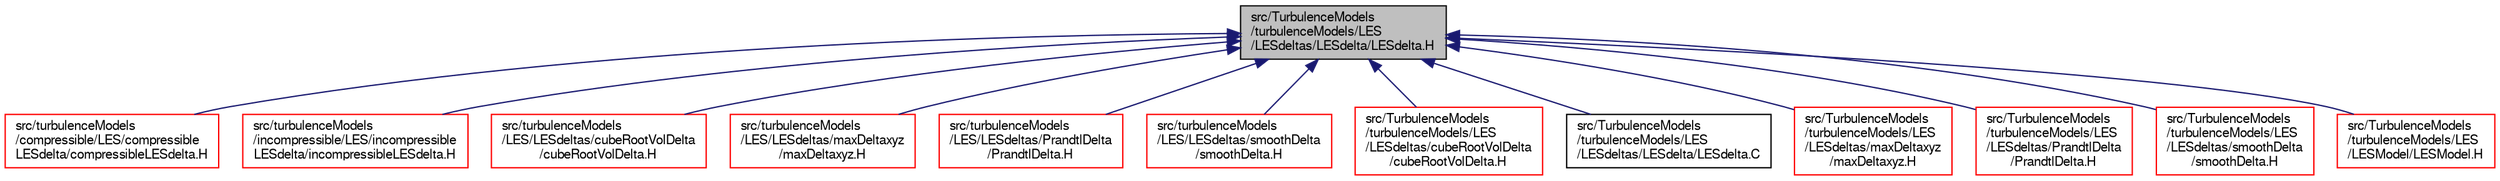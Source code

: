 digraph "src/TurbulenceModels/turbulenceModels/LES/LESdeltas/LESdelta/LESdelta.H"
{
  bgcolor="transparent";
  edge [fontname="FreeSans",fontsize="10",labelfontname="FreeSans",labelfontsize="10"];
  node [fontname="FreeSans",fontsize="10",shape=record];
  Node300 [label="src/TurbulenceModels\l/turbulenceModels/LES\l/LESdeltas/LESdelta/LESdelta.H",height=0.2,width=0.4,color="black", fillcolor="grey75", style="filled", fontcolor="black"];
  Node300 -> Node301 [dir="back",color="midnightblue",fontsize="10",style="solid",fontname="FreeSans"];
  Node301 [label="src/turbulenceModels\l/compressible/LES/compressible\lLESdelta/compressibleLESdelta.H",height=0.2,width=0.4,color="red",URL="$a17048.html"];
  Node300 -> Node307 [dir="back",color="midnightblue",fontsize="10",style="solid",fontname="FreeSans"];
  Node307 [label="src/turbulenceModels\l/incompressible/LES/incompressible\lLESdelta/incompressibleLESdelta.H",height=0.2,width=0.4,color="red",URL="$a17423.html"];
  Node300 -> Node325 [dir="back",color="midnightblue",fontsize="10",style="solid",fontname="FreeSans"];
  Node325 [label="src/turbulenceModels\l/LES/LESdeltas/cubeRootVolDelta\l/cubeRootVolDelta.H",height=0.2,width=0.4,color="red",URL="$a40460.html"];
  Node300 -> Node327 [dir="back",color="midnightblue",fontsize="10",style="solid",fontname="FreeSans"];
  Node327 [label="src/turbulenceModels\l/LES/LESdeltas/maxDeltaxyz\l/maxDeltaxyz.H",height=0.2,width=0.4,color="red",URL="$a40484.html"];
  Node300 -> Node329 [dir="back",color="midnightblue",fontsize="10",style="solid",fontname="FreeSans"];
  Node329 [label="src/turbulenceModels\l/LES/LESdeltas/PrandtlDelta\l/PrandtlDelta.H",height=0.2,width=0.4,color="red",URL="$a40496.html"];
  Node300 -> Node331 [dir="back",color="midnightblue",fontsize="10",style="solid",fontname="FreeSans"];
  Node331 [label="src/turbulenceModels\l/LES/LESdeltas/smoothDelta\l/smoothDelta.H",height=0.2,width=0.4,color="red",URL="$a40508.html"];
  Node300 -> Node333 [dir="back",color="midnightblue",fontsize="10",style="solid",fontname="FreeSans"];
  Node333 [label="src/TurbulenceModels\l/turbulenceModels/LES\l/LESdeltas/cubeRootVolDelta\l/cubeRootVolDelta.H",height=0.2,width=0.4,color="red",URL="$a40463.html"];
  Node300 -> Node335 [dir="back",color="midnightblue",fontsize="10",style="solid",fontname="FreeSans"];
  Node335 [label="src/TurbulenceModels\l/turbulenceModels/LES\l/LESdeltas/LESdelta/LESdelta.C",height=0.2,width=0.4,color="black",URL="$a40469.html"];
  Node300 -> Node336 [dir="back",color="midnightblue",fontsize="10",style="solid",fontname="FreeSans"];
  Node336 [label="src/TurbulenceModels\l/turbulenceModels/LES\l/LESdeltas/maxDeltaxyz\l/maxDeltaxyz.H",height=0.2,width=0.4,color="red",URL="$a40487.html"];
  Node300 -> Node338 [dir="back",color="midnightblue",fontsize="10",style="solid",fontname="FreeSans"];
  Node338 [label="src/TurbulenceModels\l/turbulenceModels/LES\l/LESdeltas/PrandtlDelta\l/PrandtlDelta.H",height=0.2,width=0.4,color="red",URL="$a40499.html"];
  Node300 -> Node340 [dir="back",color="midnightblue",fontsize="10",style="solid",fontname="FreeSans"];
  Node340 [label="src/TurbulenceModels\l/turbulenceModels/LES\l/LESdeltas/smoothDelta\l/smoothDelta.H",height=0.2,width=0.4,color="red",URL="$a40511.html"];
  Node300 -> Node342 [dir="back",color="midnightblue",fontsize="10",style="solid",fontname="FreeSans"];
  Node342 [label="src/TurbulenceModels\l/turbulenceModels/LES\l/LESModel/LESModel.H",height=0.2,width=0.4,color="red",URL="$a39836.html"];
}
